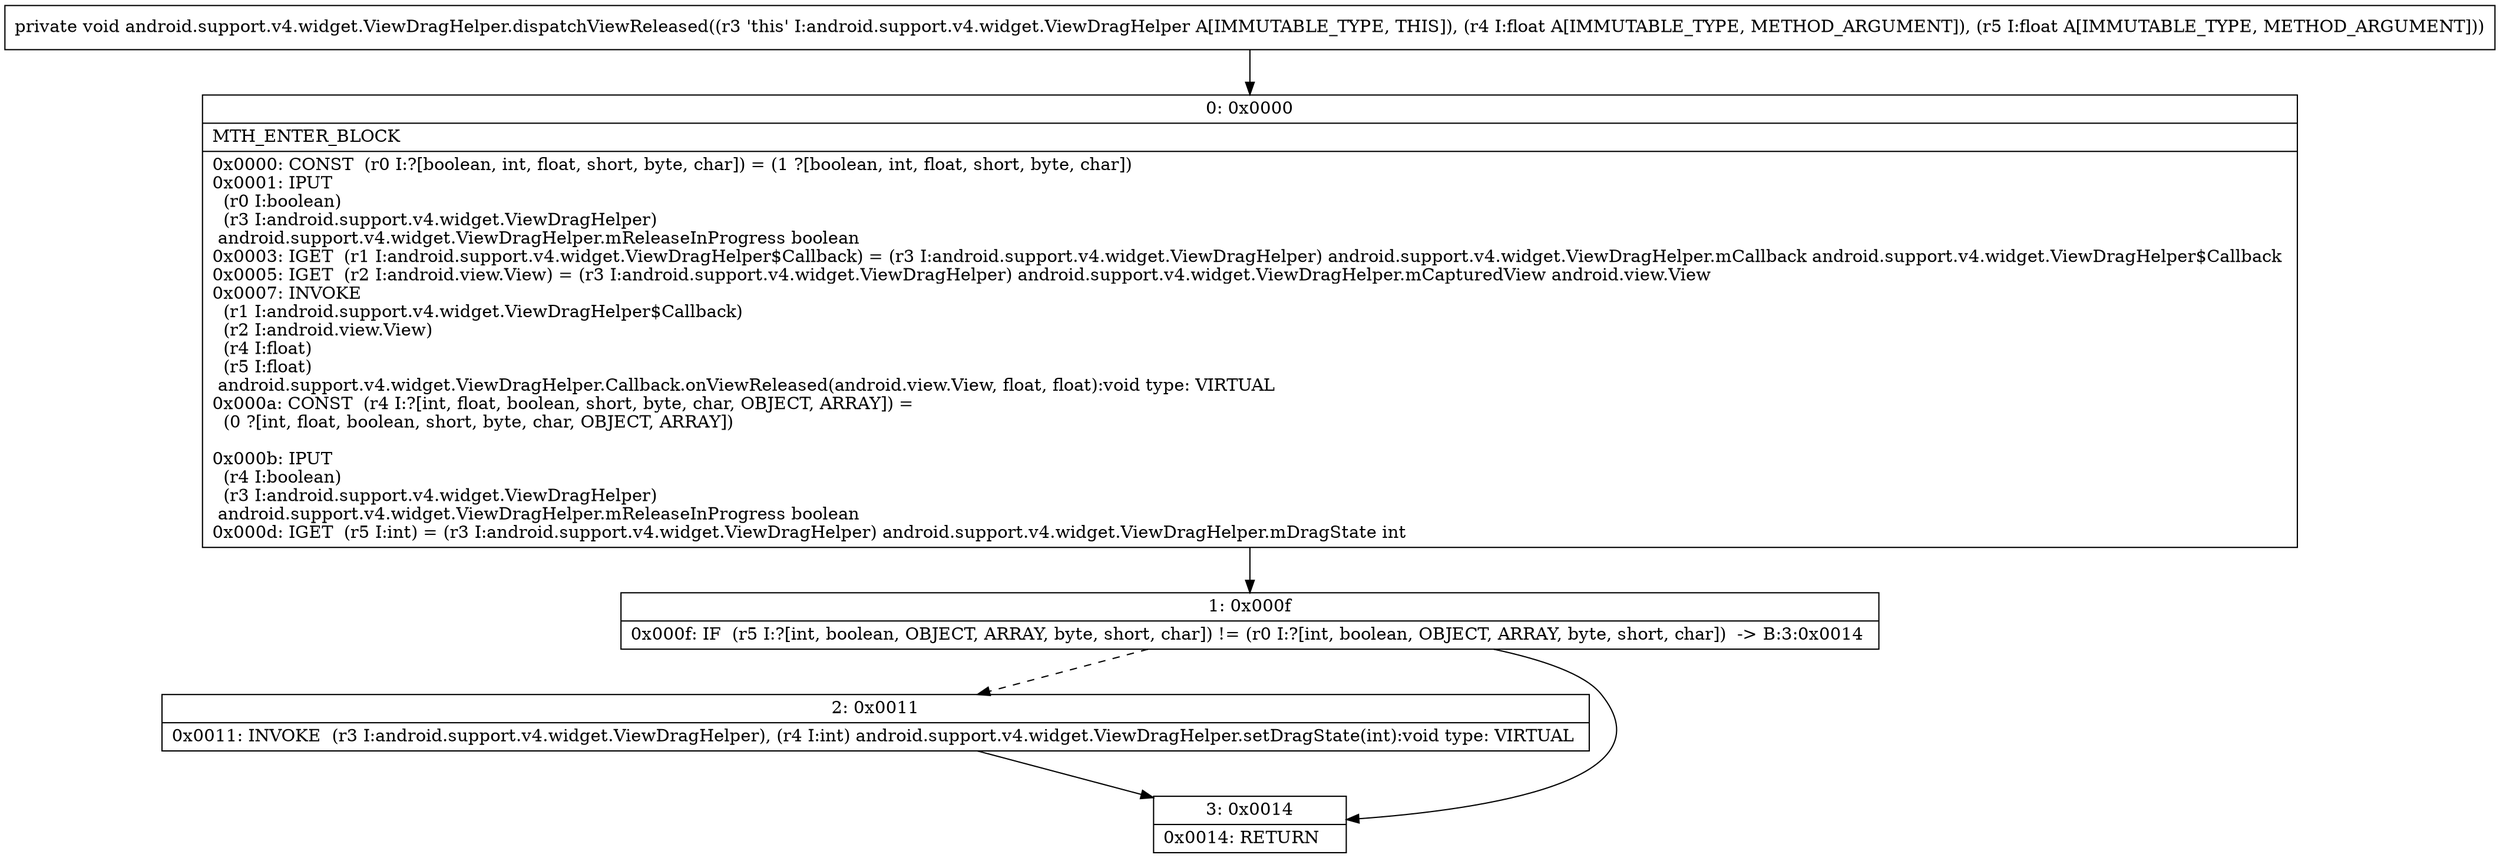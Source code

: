digraph "CFG forandroid.support.v4.widget.ViewDragHelper.dispatchViewReleased(FF)V" {
Node_0 [shape=record,label="{0\:\ 0x0000|MTH_ENTER_BLOCK\l|0x0000: CONST  (r0 I:?[boolean, int, float, short, byte, char]) = (1 ?[boolean, int, float, short, byte, char]) \l0x0001: IPUT  \l  (r0 I:boolean)\l  (r3 I:android.support.v4.widget.ViewDragHelper)\l android.support.v4.widget.ViewDragHelper.mReleaseInProgress boolean \l0x0003: IGET  (r1 I:android.support.v4.widget.ViewDragHelper$Callback) = (r3 I:android.support.v4.widget.ViewDragHelper) android.support.v4.widget.ViewDragHelper.mCallback android.support.v4.widget.ViewDragHelper$Callback \l0x0005: IGET  (r2 I:android.view.View) = (r3 I:android.support.v4.widget.ViewDragHelper) android.support.v4.widget.ViewDragHelper.mCapturedView android.view.View \l0x0007: INVOKE  \l  (r1 I:android.support.v4.widget.ViewDragHelper$Callback)\l  (r2 I:android.view.View)\l  (r4 I:float)\l  (r5 I:float)\l android.support.v4.widget.ViewDragHelper.Callback.onViewReleased(android.view.View, float, float):void type: VIRTUAL \l0x000a: CONST  (r4 I:?[int, float, boolean, short, byte, char, OBJECT, ARRAY]) = \l  (0 ?[int, float, boolean, short, byte, char, OBJECT, ARRAY])\l \l0x000b: IPUT  \l  (r4 I:boolean)\l  (r3 I:android.support.v4.widget.ViewDragHelper)\l android.support.v4.widget.ViewDragHelper.mReleaseInProgress boolean \l0x000d: IGET  (r5 I:int) = (r3 I:android.support.v4.widget.ViewDragHelper) android.support.v4.widget.ViewDragHelper.mDragState int \l}"];
Node_1 [shape=record,label="{1\:\ 0x000f|0x000f: IF  (r5 I:?[int, boolean, OBJECT, ARRAY, byte, short, char]) != (r0 I:?[int, boolean, OBJECT, ARRAY, byte, short, char])  \-\> B:3:0x0014 \l}"];
Node_2 [shape=record,label="{2\:\ 0x0011|0x0011: INVOKE  (r3 I:android.support.v4.widget.ViewDragHelper), (r4 I:int) android.support.v4.widget.ViewDragHelper.setDragState(int):void type: VIRTUAL \l}"];
Node_3 [shape=record,label="{3\:\ 0x0014|0x0014: RETURN   \l}"];
MethodNode[shape=record,label="{private void android.support.v4.widget.ViewDragHelper.dispatchViewReleased((r3 'this' I:android.support.v4.widget.ViewDragHelper A[IMMUTABLE_TYPE, THIS]), (r4 I:float A[IMMUTABLE_TYPE, METHOD_ARGUMENT]), (r5 I:float A[IMMUTABLE_TYPE, METHOD_ARGUMENT])) }"];
MethodNode -> Node_0;
Node_0 -> Node_1;
Node_1 -> Node_2[style=dashed];
Node_1 -> Node_3;
Node_2 -> Node_3;
}

